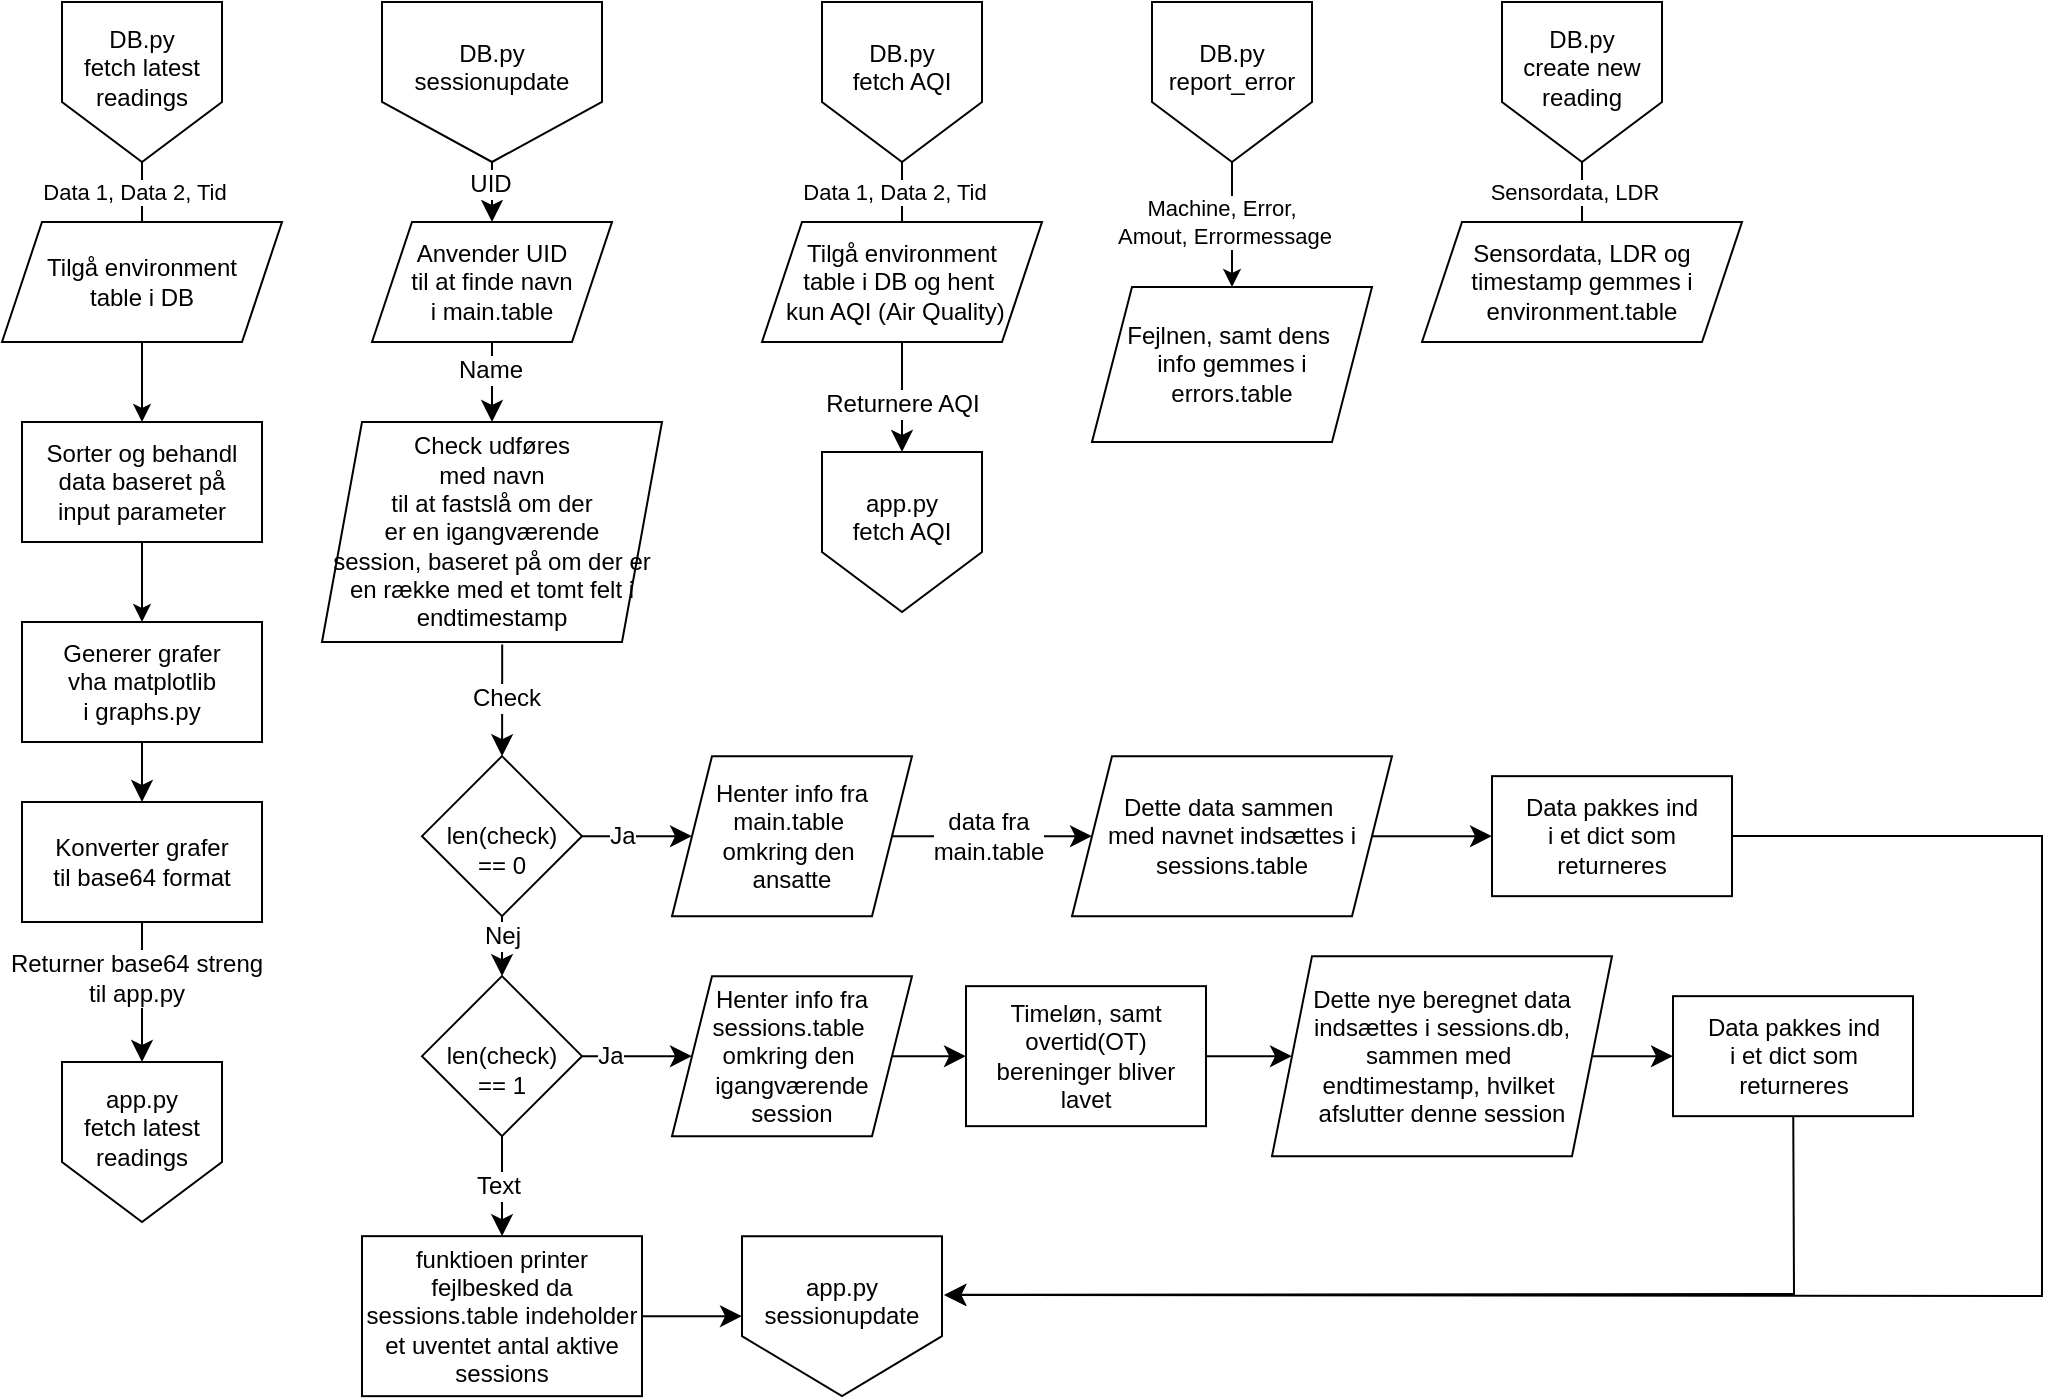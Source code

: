 <mxfile version="27.1.1">
  <diagram name="Page-1" id="O-ZgrqWLTxctkHlJ_Id7">
    <mxGraphModel dx="1434" dy="1116" grid="1" gridSize="10" guides="1" tooltips="1" connect="1" arrows="1" fold="1" page="1" pageScale="1" pageWidth="827" pageHeight="1169" math="0" shadow="0">
      <root>
        <mxCell id="0" />
        <mxCell id="1" parent="0" />
        <mxCell id="XTUj5HFpBCMkvnS5G_jR-3" value="" style="edgeStyle=orthogonalEdgeStyle;rounded=0;orthogonalLoop=1;jettySize=auto;html=1;" parent="1" source="XTUj5HFpBCMkvnS5G_jR-1" edge="1">
          <mxGeometry relative="1" as="geometry">
            <mxPoint x="420" y="510" as="targetPoint" />
          </mxGeometry>
        </mxCell>
        <mxCell id="XTUj5HFpBCMkvnS5G_jR-4" value="Data 1, Data 2, Tid" style="edgeLabel;html=1;align=center;verticalAlign=middle;resizable=0;points=[];" parent="XTUj5HFpBCMkvnS5G_jR-3" vertex="1" connectable="0">
          <mxGeometry x="-0.424" y="-4" relative="1" as="geometry">
            <mxPoint as="offset" />
          </mxGeometry>
        </mxCell>
        <mxCell id="XTUj5HFpBCMkvnS5G_jR-1" value="DB.py&lt;div&gt;fetch latest&lt;/div&gt;&lt;div&gt;readings&lt;/div&gt;&lt;div&gt;&lt;br&gt;&lt;/div&gt;" style="shape=offPageConnector;whiteSpace=wrap;html=1;" parent="1" vertex="1">
          <mxGeometry x="380" y="380" width="80" height="80" as="geometry" />
        </mxCell>
        <mxCell id="XTUj5HFpBCMkvnS5G_jR-9" value="" style="edgeStyle=orthogonalEdgeStyle;rounded=0;orthogonalLoop=1;jettySize=auto;html=1;" parent="1" source="XTUj5HFpBCMkvnS5G_jR-5" target="XTUj5HFpBCMkvnS5G_jR-8" edge="1">
          <mxGeometry relative="1" as="geometry" />
        </mxCell>
        <mxCell id="XTUj5HFpBCMkvnS5G_jR-5" value="Tilgå environment&lt;div&gt;table i DB&lt;/div&gt;" style="shape=parallelogram;perimeter=parallelogramPerimeter;whiteSpace=wrap;html=1;fixedSize=1;" parent="1" vertex="1">
          <mxGeometry x="350" y="490" width="140" height="60" as="geometry" />
        </mxCell>
        <mxCell id="PK_kmASMSI7oSbR-AO80-4" value="" style="edgeStyle=none;curved=1;rounded=0;orthogonalLoop=1;jettySize=auto;html=1;fontSize=12;startSize=8;endSize=8;" edge="1" parent="1" source="XTUj5HFpBCMkvnS5G_jR-6" target="PK_kmASMSI7oSbR-AO80-3">
          <mxGeometry relative="1" as="geometry" />
        </mxCell>
        <mxCell id="XTUj5HFpBCMkvnS5G_jR-6" value="Generer grafer&lt;div&gt;vha matplotlib&lt;/div&gt;&lt;div&gt;i graphs.py&lt;/div&gt;" style="rounded=0;whiteSpace=wrap;html=1;" parent="1" vertex="1">
          <mxGeometry x="360" y="690" width="120" height="60" as="geometry" />
        </mxCell>
        <mxCell id="XTUj5HFpBCMkvnS5G_jR-10" value="" style="edgeStyle=orthogonalEdgeStyle;rounded=0;orthogonalLoop=1;jettySize=auto;html=1;" parent="1" source="XTUj5HFpBCMkvnS5G_jR-8" target="XTUj5HFpBCMkvnS5G_jR-6" edge="1">
          <mxGeometry relative="1" as="geometry" />
        </mxCell>
        <mxCell id="XTUj5HFpBCMkvnS5G_jR-8" value="Sorter og behandl&lt;div&gt;data baseret på&lt;/div&gt;&lt;div&gt;input parameter&lt;/div&gt;" style="rounded=0;whiteSpace=wrap;html=1;" parent="1" vertex="1">
          <mxGeometry x="360" y="590" width="120" height="60" as="geometry" />
        </mxCell>
        <mxCell id="XTUj5HFpBCMkvnS5G_jR-11" value="app.py&lt;div&gt;fetch latest&lt;/div&gt;&lt;div&gt;readings&lt;/div&gt;&lt;div&gt;&lt;br&gt;&lt;/div&gt;" style="shape=offPageConnector;whiteSpace=wrap;html=1;" parent="1" vertex="1">
          <mxGeometry x="380" y="910" width="80" height="80" as="geometry" />
        </mxCell>
        <mxCell id="PK_kmASMSI7oSbR-AO80-5" value="" style="edgeStyle=none;curved=1;rounded=0;orthogonalLoop=1;jettySize=auto;html=1;fontSize=12;startSize=8;endSize=8;" edge="1" parent="1" source="PK_kmASMSI7oSbR-AO80-3" target="XTUj5HFpBCMkvnS5G_jR-11">
          <mxGeometry relative="1" as="geometry" />
        </mxCell>
        <mxCell id="PK_kmASMSI7oSbR-AO80-6" value="Returner base64 streng&lt;div&gt;til app.py&lt;/div&gt;" style="edgeLabel;html=1;align=center;verticalAlign=middle;resizable=0;points=[];fontSize=12;" vertex="1" connectable="0" parent="PK_kmASMSI7oSbR-AO80-5">
          <mxGeometry x="-0.22" y="-3" relative="1" as="geometry">
            <mxPoint as="offset" />
          </mxGeometry>
        </mxCell>
        <mxCell id="PK_kmASMSI7oSbR-AO80-3" value="Konverter grafer&lt;div&gt;til base64 format&lt;/div&gt;" style="rounded=0;whiteSpace=wrap;html=1;" vertex="1" parent="1">
          <mxGeometry x="360" y="780" width="120" height="60" as="geometry" />
        </mxCell>
        <mxCell id="PK_kmASMSI7oSbR-AO80-9" value="" style="edgeStyle=none;curved=1;rounded=0;orthogonalLoop=1;jettySize=auto;html=1;fontSize=12;startSize=8;endSize=8;" edge="1" parent="1" source="PK_kmASMSI7oSbR-AO80-7" target="PK_kmASMSI7oSbR-AO80-8">
          <mxGeometry relative="1" as="geometry" />
        </mxCell>
        <mxCell id="PK_kmASMSI7oSbR-AO80-10" value="UID" style="edgeLabel;html=1;align=center;verticalAlign=middle;resizable=0;points=[];fontSize=12;" vertex="1" connectable="0" parent="PK_kmASMSI7oSbR-AO80-9">
          <mxGeometry x="-0.28" y="-1" relative="1" as="geometry">
            <mxPoint as="offset" />
          </mxGeometry>
        </mxCell>
        <mxCell id="PK_kmASMSI7oSbR-AO80-7" value="DB.py&lt;div&gt;sessionupdate&lt;/div&gt;&lt;div&gt;&lt;br&gt;&lt;/div&gt;" style="shape=offPageConnector;whiteSpace=wrap;html=1;" vertex="1" parent="1">
          <mxGeometry x="540" y="380" width="110" height="80" as="geometry" />
        </mxCell>
        <mxCell id="PK_kmASMSI7oSbR-AO80-12" value="" style="edgeStyle=none;curved=1;rounded=0;orthogonalLoop=1;jettySize=auto;html=1;fontSize=12;startSize=8;endSize=8;" edge="1" parent="1" source="PK_kmASMSI7oSbR-AO80-8" target="PK_kmASMSI7oSbR-AO80-11">
          <mxGeometry relative="1" as="geometry" />
        </mxCell>
        <mxCell id="PK_kmASMSI7oSbR-AO80-13" value="Name" style="edgeLabel;html=1;align=center;verticalAlign=middle;resizable=0;points=[];fontSize=12;" vertex="1" connectable="0" parent="PK_kmASMSI7oSbR-AO80-12">
          <mxGeometry x="-0.31" y="-1" relative="1" as="geometry">
            <mxPoint as="offset" />
          </mxGeometry>
        </mxCell>
        <mxCell id="PK_kmASMSI7oSbR-AO80-8" value="Anvender UID&lt;div&gt;til at finde navn&lt;/div&gt;&lt;div&gt;i main.table&lt;/div&gt;" style="shape=parallelogram;perimeter=parallelogramPerimeter;whiteSpace=wrap;html=1;fixedSize=1;" vertex="1" parent="1">
          <mxGeometry x="535" y="490" width="120" height="60" as="geometry" />
        </mxCell>
        <mxCell id="PK_kmASMSI7oSbR-AO80-15" value="" style="edgeStyle=none;curved=1;rounded=0;orthogonalLoop=1;jettySize=auto;html=1;fontSize=12;startSize=8;endSize=8;exitX=0.53;exitY=1.011;exitDx=0;exitDy=0;exitPerimeter=0;" edge="1" parent="1" source="PK_kmASMSI7oSbR-AO80-11" target="PK_kmASMSI7oSbR-AO80-14">
          <mxGeometry relative="1" as="geometry" />
        </mxCell>
        <mxCell id="PK_kmASMSI7oSbR-AO80-16" value="Check" style="edgeLabel;html=1;align=center;verticalAlign=middle;resizable=0;points=[];fontSize=12;" vertex="1" connectable="0" parent="PK_kmASMSI7oSbR-AO80-15">
          <mxGeometry x="-0.06" y="2" relative="1" as="geometry">
            <mxPoint as="offset" />
          </mxGeometry>
        </mxCell>
        <mxCell id="PK_kmASMSI7oSbR-AO80-11" value="Check udføres&lt;div&gt;med navn&lt;/div&gt;&lt;div&gt;til at fastslå om der&lt;/div&gt;&lt;div&gt;er en igangværende&lt;/div&gt;&lt;div&gt;session, baseret på om der er en række med et tomt felt i endtimestamp&lt;/div&gt;" style="shape=parallelogram;perimeter=parallelogramPerimeter;whiteSpace=wrap;html=1;fixedSize=1;" vertex="1" parent="1">
          <mxGeometry x="510" y="590" width="170" height="110" as="geometry" />
        </mxCell>
        <mxCell id="PK_kmASMSI7oSbR-AO80-18" value="" style="edgeStyle=none;curved=1;rounded=0;orthogonalLoop=1;jettySize=auto;html=1;fontSize=12;startSize=8;endSize=8;" edge="1" parent="1" source="PK_kmASMSI7oSbR-AO80-14">
          <mxGeometry relative="1" as="geometry">
            <mxPoint x="695" y="797.08" as="targetPoint" />
          </mxGeometry>
        </mxCell>
        <mxCell id="PK_kmASMSI7oSbR-AO80-19" value="Ja" style="edgeLabel;html=1;align=center;verticalAlign=middle;resizable=0;points=[];fontSize=12;" vertex="1" connectable="0" parent="PK_kmASMSI7oSbR-AO80-18">
          <mxGeometry x="-0.232" y="-2" relative="1" as="geometry">
            <mxPoint x="-1" y="-2" as="offset" />
          </mxGeometry>
        </mxCell>
        <mxCell id="PK_kmASMSI7oSbR-AO80-29" value="" style="edgeStyle=none;curved=1;rounded=0;orthogonalLoop=1;jettySize=auto;html=1;fontSize=12;startSize=8;endSize=8;" edge="1" parent="1" source="PK_kmASMSI7oSbR-AO80-14" target="PK_kmASMSI7oSbR-AO80-28">
          <mxGeometry relative="1" as="geometry" />
        </mxCell>
        <mxCell id="PK_kmASMSI7oSbR-AO80-30" value="Nej" style="edgeLabel;html=1;align=center;verticalAlign=middle;resizable=0;points=[];fontSize=12;" vertex="1" connectable="0" parent="PK_kmASMSI7oSbR-AO80-29">
          <mxGeometry x="-0.013" y="-1" relative="1" as="geometry">
            <mxPoint x="1" y="-5" as="offset" />
          </mxGeometry>
        </mxCell>
        <mxCell id="PK_kmASMSI7oSbR-AO80-14" value="&amp;nbsp;&lt;div&gt;len(check)&lt;/div&gt;&lt;div&gt;== 0&lt;/div&gt;" style="rhombus;whiteSpace=wrap;html=1;" vertex="1" parent="1">
          <mxGeometry x="560" y="757.08" width="80" height="80" as="geometry" />
        </mxCell>
        <mxCell id="PK_kmASMSI7oSbR-AO80-22" value="" style="edgeStyle=none;curved=1;rounded=0;orthogonalLoop=1;jettySize=auto;html=1;fontSize=12;startSize=8;endSize=8;" edge="1" parent="1" source="PK_kmASMSI7oSbR-AO80-20">
          <mxGeometry relative="1" as="geometry">
            <mxPoint x="895" y="797.08" as="targetPoint" />
          </mxGeometry>
        </mxCell>
        <mxCell id="PK_kmASMSI7oSbR-AO80-23" value="data&amp;nbsp;&lt;span style=&quot;background-color: light-dark(#ffffff, var(--ge-dark-color, #121212)); color: light-dark(rgb(0, 0, 0), rgb(255, 255, 255));&quot;&gt;fra&lt;/span&gt;&lt;div&gt;main.table&lt;/div&gt;" style="edgeLabel;html=1;align=center;verticalAlign=middle;resizable=0;points=[];fontSize=12;" vertex="1" connectable="0" parent="PK_kmASMSI7oSbR-AO80-22">
          <mxGeometry x="-0.3" y="1" relative="1" as="geometry">
            <mxPoint x="13" y="1" as="offset" />
          </mxGeometry>
        </mxCell>
        <mxCell id="PK_kmASMSI7oSbR-AO80-20" value="Henter info fra&lt;div&gt;main.table&amp;nbsp;&lt;/div&gt;&lt;div&gt;omkring den&amp;nbsp;&lt;/div&gt;&lt;div&gt;ansatte&lt;/div&gt;" style="shape=parallelogram;perimeter=parallelogramPerimeter;whiteSpace=wrap;html=1;fixedSize=1;" vertex="1" parent="1">
          <mxGeometry x="685" y="757.08" width="120" height="80" as="geometry" />
        </mxCell>
        <mxCell id="PK_kmASMSI7oSbR-AO80-27" value="" style="edgeStyle=none;curved=1;rounded=0;orthogonalLoop=1;jettySize=auto;html=1;fontSize=12;startSize=8;endSize=8;" edge="1" parent="1" source="PK_kmASMSI7oSbR-AO80-25" target="PK_kmASMSI7oSbR-AO80-26">
          <mxGeometry relative="1" as="geometry" />
        </mxCell>
        <mxCell id="PK_kmASMSI7oSbR-AO80-25" value="Dette data&amp;nbsp;&lt;span style=&quot;background-color: transparent; color: light-dark(rgb(0, 0, 0), rgb(255, 255, 255));&quot;&gt;sammen&amp;nbsp;&lt;/span&gt;&lt;div&gt;&lt;span style=&quot;background-color: transparent; color: light-dark(rgb(0, 0, 0), rgb(255, 255, 255));&quot;&gt;med navnet indsættes i sessions.table&lt;/span&gt;&lt;/div&gt;" style="shape=parallelogram;perimeter=parallelogramPerimeter;whiteSpace=wrap;html=1;fixedSize=1;" vertex="1" parent="1">
          <mxGeometry x="885" y="757.08" width="160" height="80" as="geometry" />
        </mxCell>
        <mxCell id="PK_kmASMSI7oSbR-AO80-63" value="" style="edgeStyle=none;curved=0;rounded=0;orthogonalLoop=1;jettySize=auto;html=1;fontSize=12;startSize=8;endSize=8;strokeColor=default;entryX=1.01;entryY=0.368;entryDx=0;entryDy=0;entryPerimeter=0;" edge="1" parent="1" source="PK_kmASMSI7oSbR-AO80-26" target="PK_kmASMSI7oSbR-AO80-57">
          <mxGeometry relative="1" as="geometry">
            <mxPoint x="1335" y="800" as="targetPoint" />
            <Array as="points">
              <mxPoint x="1370" y="797" />
              <mxPoint x="1370" y="900" />
              <mxPoint x="1370" y="1027" />
            </Array>
          </mxGeometry>
        </mxCell>
        <mxCell id="PK_kmASMSI7oSbR-AO80-26" value="Data pakkes ind&lt;div&gt;i et dict som returneres&lt;/div&gt;" style="rounded=0;whiteSpace=wrap;html=1;" vertex="1" parent="1">
          <mxGeometry x="1095" y="767.08" width="120" height="60" as="geometry" />
        </mxCell>
        <mxCell id="PK_kmASMSI7oSbR-AO80-31" value="" style="edgeStyle=none;curved=1;rounded=0;orthogonalLoop=1;jettySize=auto;html=1;fontSize=12;startSize=8;endSize=8;" edge="1" parent="1" source="PK_kmASMSI7oSbR-AO80-28">
          <mxGeometry relative="1" as="geometry">
            <mxPoint x="600" y="997.08" as="targetPoint" />
          </mxGeometry>
        </mxCell>
        <mxCell id="PK_kmASMSI7oSbR-AO80-32" value="Text" style="edgeLabel;html=1;align=center;verticalAlign=middle;resizable=0;points=[];fontSize=12;" vertex="1" connectable="0" parent="PK_kmASMSI7oSbR-AO80-31">
          <mxGeometry y="-2" relative="1" as="geometry">
            <mxPoint as="offset" />
          </mxGeometry>
        </mxCell>
        <mxCell id="PK_kmASMSI7oSbR-AO80-35" value="" style="edgeStyle=none;curved=1;rounded=0;orthogonalLoop=1;jettySize=auto;html=1;fontSize=12;startSize=8;endSize=8;" edge="1" parent="1" source="PK_kmASMSI7oSbR-AO80-28" target="PK_kmASMSI7oSbR-AO80-34">
          <mxGeometry relative="1" as="geometry" />
        </mxCell>
        <mxCell id="PK_kmASMSI7oSbR-AO80-36" value="Ja" style="edgeLabel;html=1;align=center;verticalAlign=middle;resizable=0;points=[];fontSize=12;" vertex="1" connectable="0" parent="PK_kmASMSI7oSbR-AO80-35">
          <mxGeometry x="-0.498" relative="1" as="geometry">
            <mxPoint as="offset" />
          </mxGeometry>
        </mxCell>
        <mxCell id="PK_kmASMSI7oSbR-AO80-28" value="&amp;nbsp;&lt;div&gt;len(check)&lt;/div&gt;&lt;div&gt;== 1&lt;/div&gt;" style="rhombus;whiteSpace=wrap;html=1;" vertex="1" parent="1">
          <mxGeometry x="560" y="867.08" width="80" height="80" as="geometry" />
        </mxCell>
        <mxCell id="PK_kmASMSI7oSbR-AO80-58" value="" style="edgeStyle=none;curved=1;rounded=0;orthogonalLoop=1;jettySize=auto;html=1;fontSize=12;startSize=8;endSize=8;" edge="1" parent="1" source="PK_kmASMSI7oSbR-AO80-33" target="PK_kmASMSI7oSbR-AO80-57">
          <mxGeometry relative="1" as="geometry" />
        </mxCell>
        <mxCell id="PK_kmASMSI7oSbR-AO80-33" value="funktioen printer fejlbesked da sessions.table indeholder et uventet antal aktive sessions" style="rounded=0;whiteSpace=wrap;html=1;" vertex="1" parent="1">
          <mxGeometry x="530" y="997.08" width="140" height="80" as="geometry" />
        </mxCell>
        <mxCell id="PK_kmASMSI7oSbR-AO80-38" value="" style="edgeStyle=none;curved=1;rounded=0;orthogonalLoop=1;jettySize=auto;html=1;fontSize=12;startSize=8;endSize=8;" edge="1" parent="1" source="PK_kmASMSI7oSbR-AO80-34" target="PK_kmASMSI7oSbR-AO80-37">
          <mxGeometry relative="1" as="geometry" />
        </mxCell>
        <mxCell id="PK_kmASMSI7oSbR-AO80-34" value="Henter info fra&lt;div&gt;sessions.table&amp;nbsp;&lt;/div&gt;&lt;div&gt;omkring den&amp;nbsp;&lt;/div&gt;&lt;div&gt;igangværende&lt;/div&gt;&lt;div&gt;session&lt;/div&gt;" style="shape=parallelogram;perimeter=parallelogramPerimeter;whiteSpace=wrap;html=1;fixedSize=1;" vertex="1" parent="1">
          <mxGeometry x="685" y="867.08" width="120" height="80" as="geometry" />
        </mxCell>
        <mxCell id="PK_kmASMSI7oSbR-AO80-40" value="" style="edgeStyle=none;curved=1;rounded=0;orthogonalLoop=1;jettySize=auto;html=1;fontSize=12;startSize=8;endSize=8;" edge="1" parent="1" source="PK_kmASMSI7oSbR-AO80-37" target="PK_kmASMSI7oSbR-AO80-39">
          <mxGeometry relative="1" as="geometry" />
        </mxCell>
        <mxCell id="PK_kmASMSI7oSbR-AO80-37" value="Timeløn, samt overtid(OT) bereninger bliver lavet" style="whiteSpace=wrap;html=1;" vertex="1" parent="1">
          <mxGeometry x="832" y="872.08" width="120" height="70" as="geometry" />
        </mxCell>
        <mxCell id="PK_kmASMSI7oSbR-AO80-42" value="" style="edgeStyle=none;curved=1;rounded=0;orthogonalLoop=1;jettySize=auto;html=1;fontSize=12;startSize=8;endSize=8;" edge="1" parent="1" source="PK_kmASMSI7oSbR-AO80-39" target="PK_kmASMSI7oSbR-AO80-41">
          <mxGeometry relative="1" as="geometry" />
        </mxCell>
        <mxCell id="PK_kmASMSI7oSbR-AO80-39" value="Dette nye beregnet data indsættes i sessions.db, sammen med&amp;nbsp;&lt;div&gt;endtimestamp, hvilket&amp;nbsp;&lt;/div&gt;&lt;div&gt;afslutter denne session&lt;/div&gt;" style="shape=parallelogram;perimeter=parallelogramPerimeter;whiteSpace=wrap;html=1;fixedSize=1;" vertex="1" parent="1">
          <mxGeometry x="985" y="857.08" width="170" height="100" as="geometry" />
        </mxCell>
        <mxCell id="PK_kmASMSI7oSbR-AO80-62" value="" style="edgeStyle=none;curved=0;rounded=0;orthogonalLoop=1;jettySize=auto;html=1;fontSize=12;startSize=8;endSize=8;entryX=1.012;entryY=0.367;entryDx=0;entryDy=0;entryPerimeter=0;" edge="1" parent="1" source="PK_kmASMSI7oSbR-AO80-41" target="PK_kmASMSI7oSbR-AO80-57">
          <mxGeometry relative="1" as="geometry">
            <Array as="points">
              <mxPoint x="1246" y="1026" />
            </Array>
          </mxGeometry>
        </mxCell>
        <mxCell id="PK_kmASMSI7oSbR-AO80-41" value="Data pakkes ind&lt;div&gt;i et dict som returneres&lt;/div&gt;" style="rounded=0;whiteSpace=wrap;html=1;" vertex="1" parent="1">
          <mxGeometry x="1185.5" y="877.08" width="120" height="60" as="geometry" />
        </mxCell>
        <mxCell id="PK_kmASMSI7oSbR-AO80-43" value="" style="edgeStyle=orthogonalEdgeStyle;rounded=0;orthogonalLoop=1;jettySize=auto;html=1;" edge="1" parent="1" source="PK_kmASMSI7oSbR-AO80-45">
          <mxGeometry relative="1" as="geometry">
            <mxPoint x="800" y="510" as="targetPoint" />
          </mxGeometry>
        </mxCell>
        <mxCell id="PK_kmASMSI7oSbR-AO80-44" value="Data 1, Data 2, Tid" style="edgeLabel;html=1;align=center;verticalAlign=middle;resizable=0;points=[];" vertex="1" connectable="0" parent="PK_kmASMSI7oSbR-AO80-43">
          <mxGeometry x="-0.424" y="-4" relative="1" as="geometry">
            <mxPoint as="offset" />
          </mxGeometry>
        </mxCell>
        <mxCell id="PK_kmASMSI7oSbR-AO80-45" value="DB.py&lt;div&gt;fetch AQI&lt;/div&gt;&lt;div&gt;&lt;br&gt;&lt;/div&gt;" style="shape=offPageConnector;whiteSpace=wrap;html=1;" vertex="1" parent="1">
          <mxGeometry x="760" y="380" width="80" height="80" as="geometry" />
        </mxCell>
        <mxCell id="PK_kmASMSI7oSbR-AO80-47" value="Tilgå environment&lt;div&gt;table i DB og hent&amp;nbsp;&lt;/div&gt;&lt;div&gt;kun AQI (Air Quality)&amp;nbsp;&amp;nbsp;&lt;/div&gt;" style="shape=parallelogram;perimeter=parallelogramPerimeter;whiteSpace=wrap;html=1;fixedSize=1;" vertex="1" parent="1">
          <mxGeometry x="730" y="490" width="140" height="60" as="geometry" />
        </mxCell>
        <mxCell id="PK_kmASMSI7oSbR-AO80-52" value="app.py&lt;div&gt;fetch AQI&lt;/div&gt;&lt;div&gt;&lt;br&gt;&lt;/div&gt;" style="shape=offPageConnector;whiteSpace=wrap;html=1;" vertex="1" parent="1">
          <mxGeometry x="760" y="605" width="80" height="80" as="geometry" />
        </mxCell>
        <mxCell id="PK_kmASMSI7oSbR-AO80-53" value="" style="edgeStyle=none;curved=1;rounded=0;orthogonalLoop=1;jettySize=auto;html=1;fontSize=12;startSize=8;endSize=8;exitX=0.5;exitY=1;exitDx=0;exitDy=0;" edge="1" parent="1" source="PK_kmASMSI7oSbR-AO80-47" target="PK_kmASMSI7oSbR-AO80-52">
          <mxGeometry relative="1" as="geometry">
            <mxPoint x="800" y="840" as="sourcePoint" />
          </mxGeometry>
        </mxCell>
        <mxCell id="PK_kmASMSI7oSbR-AO80-56" value="Returnere AQI" style="edgeLabel;html=1;align=center;verticalAlign=middle;resizable=0;points=[];fontSize=12;" vertex="1" connectable="0" parent="PK_kmASMSI7oSbR-AO80-53">
          <mxGeometry x="-0.384" y="-1" relative="1" as="geometry">
            <mxPoint x="1" y="14" as="offset" />
          </mxGeometry>
        </mxCell>
        <mxCell id="PK_kmASMSI7oSbR-AO80-57" value="&lt;div&gt;app.py&lt;div&gt;sessionupdate&lt;/div&gt;&lt;div&gt;&lt;br&gt;&lt;/div&gt;&lt;/div&gt;" style="shape=offPageConnector;whiteSpace=wrap;html=1;" vertex="1" parent="1">
          <mxGeometry x="720" y="997.08" width="100" height="80" as="geometry" />
        </mxCell>
        <mxCell id="PK_kmASMSI7oSbR-AO80-65" value="" style="edgeStyle=orthogonalEdgeStyle;rounded=0;orthogonalLoop=1;jettySize=auto;html=1;entryX=0.5;entryY=0;entryDx=0;entryDy=0;" edge="1" parent="1" source="PK_kmASMSI7oSbR-AO80-67" target="PK_kmASMSI7oSbR-AO80-68">
          <mxGeometry relative="1" as="geometry">
            <mxPoint x="965" y="510" as="targetPoint" />
          </mxGeometry>
        </mxCell>
        <mxCell id="PK_kmASMSI7oSbR-AO80-66" value="Machine, Error,&amp;nbsp;&lt;div&gt;Amout, Errormessage&lt;/div&gt;" style="edgeLabel;html=1;align=center;verticalAlign=middle;resizable=0;points=[];" vertex="1" connectable="0" parent="PK_kmASMSI7oSbR-AO80-65">
          <mxGeometry x="-0.424" y="-4" relative="1" as="geometry">
            <mxPoint y="12" as="offset" />
          </mxGeometry>
        </mxCell>
        <mxCell id="PK_kmASMSI7oSbR-AO80-67" value="DB.py&lt;div&gt;report_error&lt;/div&gt;&lt;div&gt;&lt;br&gt;&lt;/div&gt;" style="shape=offPageConnector;whiteSpace=wrap;html=1;" vertex="1" parent="1">
          <mxGeometry x="925" y="380" width="80" height="80" as="geometry" />
        </mxCell>
        <mxCell id="PK_kmASMSI7oSbR-AO80-68" value="Fejlnen, samt dens&amp;nbsp;&lt;div&gt;info gemmes i errors.table&lt;/div&gt;" style="shape=parallelogram;perimeter=parallelogramPerimeter;whiteSpace=wrap;html=1;fixedSize=1;" vertex="1" parent="1">
          <mxGeometry x="895" y="522.5" width="140" height="77.5" as="geometry" />
        </mxCell>
        <mxCell id="PK_kmASMSI7oSbR-AO80-72" value="" style="edgeStyle=orthogonalEdgeStyle;rounded=0;orthogonalLoop=1;jettySize=auto;html=1;" edge="1" parent="1" source="PK_kmASMSI7oSbR-AO80-74">
          <mxGeometry relative="1" as="geometry">
            <mxPoint x="1140" y="510" as="targetPoint" />
          </mxGeometry>
        </mxCell>
        <mxCell id="PK_kmASMSI7oSbR-AO80-73" value="Sensordata, LDR" style="edgeLabel;html=1;align=center;verticalAlign=middle;resizable=0;points=[];" vertex="1" connectable="0" parent="PK_kmASMSI7oSbR-AO80-72">
          <mxGeometry x="-0.424" y="-4" relative="1" as="geometry">
            <mxPoint as="offset" />
          </mxGeometry>
        </mxCell>
        <mxCell id="PK_kmASMSI7oSbR-AO80-74" value="DB.py&lt;div&gt;create new reading&lt;/div&gt;&lt;div&gt;&lt;br&gt;&lt;/div&gt;" style="shape=offPageConnector;whiteSpace=wrap;html=1;" vertex="1" parent="1">
          <mxGeometry x="1100" y="380" width="80" height="80" as="geometry" />
        </mxCell>
        <mxCell id="PK_kmASMSI7oSbR-AO80-75" value="Sensordata, LDR og timestamp gemmes i environment.table" style="shape=parallelogram;perimeter=parallelogramPerimeter;whiteSpace=wrap;html=1;fixedSize=1;" vertex="1" parent="1">
          <mxGeometry x="1060" y="490" width="160" height="60" as="geometry" />
        </mxCell>
      </root>
    </mxGraphModel>
  </diagram>
</mxfile>
